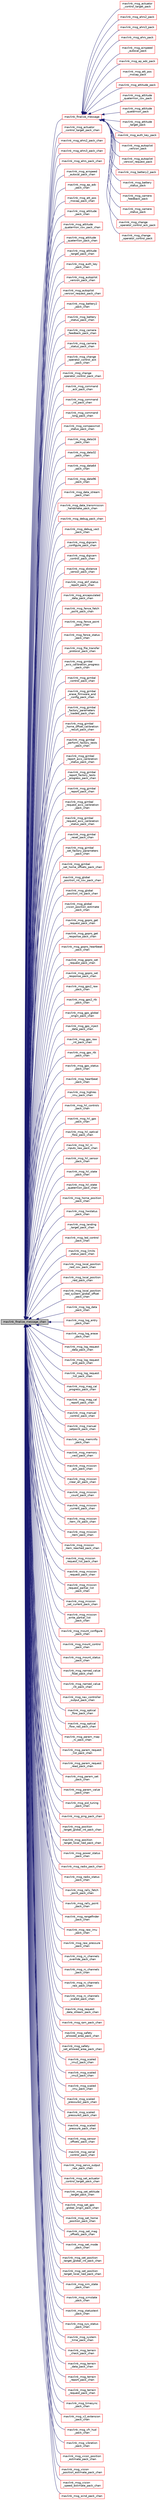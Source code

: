 digraph "mavlink_finalize_message_chan"
{
 // INTERACTIVE_SVG=YES
  edge [fontname="Helvetica",fontsize="10",labelfontname="Helvetica",labelfontsize="10"];
  node [fontname="Helvetica",fontsize="10",shape=record];
  rankdir="LR";
  Node1 [label="mavlink_finalize_message_chan",height=0.2,width=0.4,color="black", fillcolor="grey75", style="filled", fontcolor="black"];
  Node1 -> Node2 [dir="back",color="midnightblue",fontsize="10",style="solid",fontname="Helvetica"];
  Node2 [label="mavlink_finalize_message",height=0.2,width=0.4,color="red", fillcolor="white", style="filled",URL="$mavlink__helpers_8h.html#af3bea083c5ec83f5b6570b2bd4a817d0",tooltip="Finalize a MAVLink message with MAVLINK_COMM_0 as default channel. "];
  Node2 -> Node3 [dir="back",color="midnightblue",fontsize="10",style="solid",fontname="Helvetica"];
  Node3 [label="mavlink_msg_actuator\l_control_target_pack",height=0.2,width=0.4,color="red", fillcolor="white", style="filled",URL="$mavlink__msg__actuator__control__target_8h.html#a0dcc41bd545d9c2cbbc207ace953f6d4",tooltip="Pack a actuator_control_target message. "];
  Node2 -> Node4 [dir="back",color="midnightblue",fontsize="10",style="solid",fontname="Helvetica"];
  Node4 [label="mavlink_msg_ahrs2_pack",height=0.2,width=0.4,color="red", fillcolor="white", style="filled",URL="$mavlink__msg__ahrs2_8h.html#a815270ed6028910edca22b1ac1261cee",tooltip="Pack a ahrs2 message. "];
  Node2 -> Node5 [dir="back",color="midnightblue",fontsize="10",style="solid",fontname="Helvetica"];
  Node5 [label="mavlink_msg_ahrs3_pack",height=0.2,width=0.4,color="red", fillcolor="white", style="filled",URL="$mavlink__msg__ahrs3_8h.html#a994b9225c78717254d66bb37f4676768",tooltip="Pack a ahrs3 message. "];
  Node2 -> Node6 [dir="back",color="midnightblue",fontsize="10",style="solid",fontname="Helvetica"];
  Node6 [label="mavlink_msg_ahrs_pack",height=0.2,width=0.4,color="red", fillcolor="white", style="filled",URL="$mavlink__msg__ahrs_8h.html#a0911a1fb05b7b0f1d53d26e118f3de66",tooltip="Pack a ahrs message. "];
  Node2 -> Node7 [dir="back",color="midnightblue",fontsize="10",style="solid",fontname="Helvetica"];
  Node7 [label="mavlink_msg_airspeed\l_autocal_pack",height=0.2,width=0.4,color="red", fillcolor="white", style="filled",URL="$mavlink__msg__airspeed__autocal_8h.html#a256266936155b47c7ac692c52d5419d9",tooltip="Pack a airspeed_autocal message. "];
  Node2 -> Node8 [dir="back",color="midnightblue",fontsize="10",style="solid",fontname="Helvetica"];
  Node8 [label="mavlink_msg_ap_adc_pack",height=0.2,width=0.4,color="red", fillcolor="white", style="filled",URL="$mavlink__msg__ap__adc_8h.html#a9ca5ef0598775a5f3cd917a6bde4278f",tooltip="Pack a ap_adc message. "];
  Node2 -> Node9 [dir="back",color="midnightblue",fontsize="10",style="solid",fontname="Helvetica"];
  Node9 [label="mavlink_msg_att_pos\l_mocap_pack",height=0.2,width=0.4,color="red", fillcolor="white", style="filled",URL="$mavlink__msg__att__pos__mocap_8h.html#ac3427d307eda211e54631ccca35338ce",tooltip="Pack a att_pos_mocap message. "];
  Node2 -> Node10 [dir="back",color="midnightblue",fontsize="10",style="solid",fontname="Helvetica"];
  Node10 [label="mavlink_msg_attitude_pack",height=0.2,width=0.4,color="red", fillcolor="white", style="filled",URL="$mavlink__msg__attitude_8h.html#acbde0cfd4e5905eb756959b3d8ea0c23",tooltip="Pack a attitude message. "];
  Node2 -> Node11 [dir="back",color="midnightblue",fontsize="10",style="solid",fontname="Helvetica"];
  Node11 [label="mavlink_msg_attitude\l_quaternion_cov_pack",height=0.2,width=0.4,color="red", fillcolor="white", style="filled",URL="$mavlink__msg__attitude__quaternion__cov_8h.html#ad88e6e7cddc17a7d6dba82f3033e037c",tooltip="Pack a attitude_quaternion_cov message. "];
  Node2 -> Node12 [dir="back",color="midnightblue",fontsize="10",style="solid",fontname="Helvetica"];
  Node12 [label="mavlink_msg_attitude\l_quaternion_pack",height=0.2,width=0.4,color="red", fillcolor="white", style="filled",URL="$mavlink__msg__attitude__quaternion_8h.html#a1cb29b75b97d3f63b0727701284b1c62",tooltip="Pack a attitude_quaternion message. "];
  Node2 -> Node13 [dir="back",color="midnightblue",fontsize="10",style="solid",fontname="Helvetica"];
  Node13 [label="mavlink_msg_attitude\l_target_pack",height=0.2,width=0.4,color="red", fillcolor="white", style="filled",URL="$mavlink__msg__attitude__target_8h.html#aea23b42252242b2e48b263d5600e9250",tooltip="Pack a attitude_target message. "];
  Node2 -> Node14 [dir="back",color="midnightblue",fontsize="10",style="solid",fontname="Helvetica"];
  Node14 [label="mavlink_msg_auth_key_pack",height=0.2,width=0.4,color="red", fillcolor="white", style="filled",URL="$mavlink__msg__auth__key_8h.html#a5eb1b5a9bf0549194b6e2e242bd9f283",tooltip="Pack a auth_key message. "];
  Node2 -> Node15 [dir="back",color="midnightblue",fontsize="10",style="solid",fontname="Helvetica"];
  Node15 [label="mavlink_msg_autopilot\l_version_pack",height=0.2,width=0.4,color="red", fillcolor="white", style="filled",URL="$mavlink__msg__autopilot__version_8h.html#af5f2e9138f624106dbf013fbc68886fb",tooltip="Pack a autopilot_version message. "];
  Node2 -> Node16 [dir="back",color="midnightblue",fontsize="10",style="solid",fontname="Helvetica"];
  Node16 [label="mavlink_msg_autopilot\l_version_request_pack",height=0.2,width=0.4,color="red", fillcolor="white", style="filled",URL="$mavlink__msg__autopilot__version__request_8h.html#aab65c134018677252f1548035290728c",tooltip="Pack a autopilot_version_request message. "];
  Node2 -> Node17 [dir="back",color="midnightblue",fontsize="10",style="solid",fontname="Helvetica"];
  Node17 [label="mavlink_msg_battery2_pack",height=0.2,width=0.4,color="red", fillcolor="white", style="filled",URL="$mavlink__msg__battery2_8h.html#ad1e4706d64d4d9733ef923847e50cc95",tooltip="Pack a battery2 message. "];
  Node2 -> Node18 [dir="back",color="midnightblue",fontsize="10",style="solid",fontname="Helvetica"];
  Node18 [label="mavlink_msg_battery\l_status_pack",height=0.2,width=0.4,color="red", fillcolor="white", style="filled",URL="$mavlink__msg__battery__status_8h.html#a8d19a3214c5438f69739f2ce38589d6b",tooltip="Pack a battery_status message. "];
  Node2 -> Node19 [dir="back",color="midnightblue",fontsize="10",style="solid",fontname="Helvetica"];
  Node19 [label="mavlink_msg_camera\l_feedback_pack",height=0.2,width=0.4,color="red", fillcolor="white", style="filled",URL="$mavlink__msg__camera__feedback_8h.html#ae9ab594945cdff23f9b850fb18b2a6bd",tooltip="Pack a camera_feedback message. "];
  Node2 -> Node20 [dir="back",color="midnightblue",fontsize="10",style="solid",fontname="Helvetica"];
  Node20 [label="mavlink_msg_camera\l_status_pack",height=0.2,width=0.4,color="red", fillcolor="white", style="filled",URL="$mavlink__msg__camera__status_8h.html#aa5c15fa5d39383cf8d060c2300316bd8",tooltip="Pack a camera_status message. "];
  Node2 -> Node21 [dir="back",color="midnightblue",fontsize="10",style="solid",fontname="Helvetica"];
  Node21 [label="mavlink_msg_change\l_operator_control_ack_pack",height=0.2,width=0.4,color="red", fillcolor="white", style="filled",URL="$mavlink__msg__change__operator__control__ack_8h.html#ae908477ae61839ffbd4a6c8d8dbf7eba",tooltip="Pack a change_operator_control_ack message. "];
  Node2 -> Node22 [dir="back",color="midnightblue",fontsize="10",style="solid",fontname="Helvetica"];
  Node22 [label="mavlink_msg_change\l_operator_control_pack",height=0.2,width=0.4,color="red", fillcolor="white", style="filled",URL="$mavlink__msg__change__operator__control_8h.html#acd647d41f415e291aee5d095df74eee3",tooltip="Pack a change_operator_control message. "];
  Node1 -> Node23 [dir="back",color="midnightblue",fontsize="10",style="solid",fontname="Helvetica"];
  Node23 [label="mavlink_msg_actuator\l_control_target_pack_chan",height=0.2,width=0.4,color="red", fillcolor="white", style="filled",URL="$mavlink__msg__actuator__control__target_8h.html#afab3b135cb0ca68a8c8d85736b5d484d",tooltip="Pack a actuator_control_target message on a channel. "];
  Node1 -> Node24 [dir="back",color="midnightblue",fontsize="10",style="solid",fontname="Helvetica"];
  Node24 [label="mavlink_msg_ahrs2_pack_chan",height=0.2,width=0.4,color="red", fillcolor="white", style="filled",URL="$mavlink__msg__ahrs2_8h.html#ae1bb0b4f5b884440227b2596892ccded",tooltip="Pack a ahrs2 message on a channel. "];
  Node1 -> Node25 [dir="back",color="midnightblue",fontsize="10",style="solid",fontname="Helvetica"];
  Node25 [label="mavlink_msg_ahrs3_pack_chan",height=0.2,width=0.4,color="red", fillcolor="white", style="filled",URL="$mavlink__msg__ahrs3_8h.html#a91e8b9bf40fc1de19b45cae8b5e5a442",tooltip="Pack a ahrs3 message on a channel. "];
  Node1 -> Node26 [dir="back",color="midnightblue",fontsize="10",style="solid",fontname="Helvetica"];
  Node26 [label="mavlink_msg_ahrs_pack_chan",height=0.2,width=0.4,color="red", fillcolor="white", style="filled",URL="$mavlink__msg__ahrs_8h.html#ab4dc81fc85188d1843d8a82d3b4de3e5",tooltip="Pack a ahrs message on a channel. "];
  Node1 -> Node27 [dir="back",color="midnightblue",fontsize="10",style="solid",fontname="Helvetica"];
  Node27 [label="mavlink_msg_airspeed\l_autocal_pack_chan",height=0.2,width=0.4,color="red", fillcolor="white", style="filled",URL="$mavlink__msg__airspeed__autocal_8h.html#a6be15ed5ec8b24b8f43ae1cb382535c3",tooltip="Pack a airspeed_autocal message on a channel. "];
  Node1 -> Node28 [dir="back",color="midnightblue",fontsize="10",style="solid",fontname="Helvetica"];
  Node28 [label="mavlink_msg_ap_adc\l_pack_chan",height=0.2,width=0.4,color="red", fillcolor="white", style="filled",URL="$mavlink__msg__ap__adc_8h.html#a19903d3346e15994576af6403013464b",tooltip="Pack a ap_adc message on a channel. "];
  Node1 -> Node29 [dir="back",color="midnightblue",fontsize="10",style="solid",fontname="Helvetica"];
  Node29 [label="mavlink_msg_att_pos\l_mocap_pack_chan",height=0.2,width=0.4,color="red", fillcolor="white", style="filled",URL="$mavlink__msg__att__pos__mocap_8h.html#aa2acccac87ca262f69cb7b3706eeb6ff",tooltip="Pack a att_pos_mocap message on a channel. "];
  Node1 -> Node30 [dir="back",color="midnightblue",fontsize="10",style="solid",fontname="Helvetica"];
  Node30 [label="mavlink_msg_attitude\l_pack_chan",height=0.2,width=0.4,color="red", fillcolor="white", style="filled",URL="$mavlink__msg__attitude_8h.html#a1010bfd351641c6878f3c62d23c3f56c",tooltip="Pack a attitude message on a channel. "];
  Node1 -> Node31 [dir="back",color="midnightblue",fontsize="10",style="solid",fontname="Helvetica"];
  Node31 [label="mavlink_msg_attitude\l_quaternion_cov_pack_chan",height=0.2,width=0.4,color="red", fillcolor="white", style="filled",URL="$mavlink__msg__attitude__quaternion__cov_8h.html#a1a39fdbc14db9eb4075b7781536a93b7",tooltip="Pack a attitude_quaternion_cov message on a channel. "];
  Node1 -> Node32 [dir="back",color="midnightblue",fontsize="10",style="solid",fontname="Helvetica"];
  Node32 [label="mavlink_msg_attitude\l_quaternion_pack_chan",height=0.2,width=0.4,color="red", fillcolor="white", style="filled",URL="$mavlink__msg__attitude__quaternion_8h.html#acae4243f569b92829bf2523dccc4d6c4",tooltip="Pack a attitude_quaternion message on a channel. "];
  Node1 -> Node33 [dir="back",color="midnightblue",fontsize="10",style="solid",fontname="Helvetica"];
  Node33 [label="mavlink_msg_attitude\l_target_pack_chan",height=0.2,width=0.4,color="red", fillcolor="white", style="filled",URL="$mavlink__msg__attitude__target_8h.html#ade8669b14386e3bceeb977813873b5b2",tooltip="Pack a attitude_target message on a channel. "];
  Node1 -> Node34 [dir="back",color="midnightblue",fontsize="10",style="solid",fontname="Helvetica"];
  Node34 [label="mavlink_msg_auth_key\l_pack_chan",height=0.2,width=0.4,color="red", fillcolor="white", style="filled",URL="$mavlink__msg__auth__key_8h.html#a3ddf0f9492331a4aab9ce60f10b10988",tooltip="Pack a auth_key message on a channel. "];
  Node1 -> Node35 [dir="back",color="midnightblue",fontsize="10",style="solid",fontname="Helvetica"];
  Node35 [label="mavlink_msg_autopilot\l_version_pack_chan",height=0.2,width=0.4,color="red", fillcolor="white", style="filled",URL="$mavlink__msg__autopilot__version_8h.html#a9a04835a7cce2bcb44c96244b0362898",tooltip="Pack a autopilot_version message on a channel. "];
  Node1 -> Node36 [dir="back",color="midnightblue",fontsize="10",style="solid",fontname="Helvetica"];
  Node36 [label="mavlink_msg_autopilot\l_version_request_pack_chan",height=0.2,width=0.4,color="red", fillcolor="white", style="filled",URL="$mavlink__msg__autopilot__version__request_8h.html#a63288b0425f6102847ffa4e92ff265d2",tooltip="Pack a autopilot_version_request message on a channel. "];
  Node1 -> Node37 [dir="back",color="midnightblue",fontsize="10",style="solid",fontname="Helvetica"];
  Node37 [label="mavlink_msg_battery2\l_pack_chan",height=0.2,width=0.4,color="red", fillcolor="white", style="filled",URL="$mavlink__msg__battery2_8h.html#a1178f70568b8c35ea7fe74891864c38c",tooltip="Pack a battery2 message on a channel. "];
  Node1 -> Node38 [dir="back",color="midnightblue",fontsize="10",style="solid",fontname="Helvetica"];
  Node38 [label="mavlink_msg_battery\l_status_pack_chan",height=0.2,width=0.4,color="red", fillcolor="white", style="filled",URL="$mavlink__msg__battery__status_8h.html#aeb5a2737996e72e6f59ec6c6f6e4385d",tooltip="Pack a battery_status message on a channel. "];
  Node1 -> Node39 [dir="back",color="midnightblue",fontsize="10",style="solid",fontname="Helvetica"];
  Node39 [label="mavlink_msg_camera\l_feedback_pack_chan",height=0.2,width=0.4,color="red", fillcolor="white", style="filled",URL="$mavlink__msg__camera__feedback_8h.html#ad1a08b75edf02540d8f18836b1222e61",tooltip="Pack a camera_feedback message on a channel. "];
  Node1 -> Node40 [dir="back",color="midnightblue",fontsize="10",style="solid",fontname="Helvetica"];
  Node40 [label="mavlink_msg_camera\l_status_pack_chan",height=0.2,width=0.4,color="red", fillcolor="white", style="filled",URL="$mavlink__msg__camera__status_8h.html#adabdd42de756ec7fe280f8f454732e2f",tooltip="Pack a camera_status message on a channel. "];
  Node1 -> Node41 [dir="back",color="midnightblue",fontsize="10",style="solid",fontname="Helvetica"];
  Node41 [label="mavlink_msg_change\l_operator_control_ack\l_pack_chan",height=0.2,width=0.4,color="red", fillcolor="white", style="filled",URL="$mavlink__msg__change__operator__control__ack_8h.html#a3cff410413867eac6b3043e917256b35",tooltip="Pack a change_operator_control_ack message on a channel. "];
  Node1 -> Node42 [dir="back",color="midnightblue",fontsize="10",style="solid",fontname="Helvetica"];
  Node42 [label="mavlink_msg_change\l_operator_control_pack_chan",height=0.2,width=0.4,color="red", fillcolor="white", style="filled",URL="$mavlink__msg__change__operator__control_8h.html#ab67baa0d3bc6c24f7e0caa09cd18f174",tooltip="Pack a change_operator_control message on a channel. "];
  Node1 -> Node43 [dir="back",color="midnightblue",fontsize="10",style="solid",fontname="Helvetica"];
  Node43 [label="mavlink_msg_command\l_ack_pack_chan",height=0.2,width=0.4,color="red", fillcolor="white", style="filled",URL="$mavlink__msg__command__ack_8h.html#a5931406886099775e537d6f02560c4af",tooltip="Pack a command_ack message on a channel. "];
  Node1 -> Node44 [dir="back",color="midnightblue",fontsize="10",style="solid",fontname="Helvetica"];
  Node44 [label="mavlink_msg_command\l_int_pack_chan",height=0.2,width=0.4,color="red", fillcolor="white", style="filled",URL="$mavlink__msg__command__int_8h.html#a96788cc1f89e35bd76aa55784c65360e",tooltip="Pack a command_int message on a channel. "];
  Node1 -> Node45 [dir="back",color="midnightblue",fontsize="10",style="solid",fontname="Helvetica"];
  Node45 [label="mavlink_msg_command\l_long_pack_chan",height=0.2,width=0.4,color="red", fillcolor="white", style="filled",URL="$mavlink__msg__command__long_8h.html#a90a7421a92a821b7f2dcbb157246eab1",tooltip="Pack a command_long message on a channel. "];
  Node1 -> Node46 [dir="back",color="midnightblue",fontsize="10",style="solid",fontname="Helvetica"];
  Node46 [label="mavlink_msg_compassmot\l_status_pack_chan",height=0.2,width=0.4,color="red", fillcolor="white", style="filled",URL="$mavlink__msg__compassmot__status_8h.html#aa4cb3cb42178198acb570dd7e3aa2a3a",tooltip="Pack a compassmot_status message on a channel. "];
  Node1 -> Node47 [dir="back",color="midnightblue",fontsize="10",style="solid",fontname="Helvetica"];
  Node47 [label="mavlink_msg_data16\l_pack_chan",height=0.2,width=0.4,color="red", fillcolor="white", style="filled",URL="$mavlink__msg__data16_8h.html#a41b36b860e368d61a648310feae5a9ca",tooltip="Pack a data16 message on a channel. "];
  Node1 -> Node48 [dir="back",color="midnightblue",fontsize="10",style="solid",fontname="Helvetica"];
  Node48 [label="mavlink_msg_data32\l_pack_chan",height=0.2,width=0.4,color="red", fillcolor="white", style="filled",URL="$mavlink__msg__data32_8h.html#a7f8500180c021390b8c7f7cb8390da59",tooltip="Pack a data32 message on a channel. "];
  Node1 -> Node49 [dir="back",color="midnightblue",fontsize="10",style="solid",fontname="Helvetica"];
  Node49 [label="mavlink_msg_data64\l_pack_chan",height=0.2,width=0.4,color="red", fillcolor="white", style="filled",URL="$mavlink__msg__data64_8h.html#a9abc0df6be826c58891fcda1e1c95e10",tooltip="Pack a data64 message on a channel. "];
  Node1 -> Node50 [dir="back",color="midnightblue",fontsize="10",style="solid",fontname="Helvetica"];
  Node50 [label="mavlink_msg_data96\l_pack_chan",height=0.2,width=0.4,color="red", fillcolor="white", style="filled",URL="$mavlink__msg__data96_8h.html#a683b450bdbc88d90e4b7ea7baafa08b7",tooltip="Pack a data96 message on a channel. "];
  Node1 -> Node51 [dir="back",color="midnightblue",fontsize="10",style="solid",fontname="Helvetica"];
  Node51 [label="mavlink_msg_data_stream\l_pack_chan",height=0.2,width=0.4,color="red", fillcolor="white", style="filled",URL="$mavlink__msg__data__stream_8h.html#a8b19a85d6baf8d588d6e92ca07462247",tooltip="Pack a data_stream message on a channel. "];
  Node1 -> Node52 [dir="back",color="midnightblue",fontsize="10",style="solid",fontname="Helvetica"];
  Node52 [label="mavlink_msg_data_transmission\l_handshake_pack_chan",height=0.2,width=0.4,color="red", fillcolor="white", style="filled",URL="$mavlink__msg__data__transmission__handshake_8h.html#af1bbea77eadc16b1884ea33c46b020c1",tooltip="Pack a data_transmission_handshake message on a channel. "];
  Node1 -> Node53 [dir="back",color="midnightblue",fontsize="10",style="solid",fontname="Helvetica"];
  Node53 [label="mavlink_msg_debug_pack_chan",height=0.2,width=0.4,color="red", fillcolor="white", style="filled",URL="$mavlink__msg__debug_8h.html#a09f5ee04486a181fb297e4017a8bb036",tooltip="Pack a debug message on a channel. "];
  Node1 -> Node54 [dir="back",color="midnightblue",fontsize="10",style="solid",fontname="Helvetica"];
  Node54 [label="mavlink_msg_debug_vect\l_pack_chan",height=0.2,width=0.4,color="red", fillcolor="white", style="filled",URL="$mavlink__msg__debug__vect_8h.html#a54d87afde23fea593545ac01c796cc0d",tooltip="Pack a debug_vect message on a channel. "];
  Node1 -> Node55 [dir="back",color="midnightblue",fontsize="10",style="solid",fontname="Helvetica"];
  Node55 [label="mavlink_msg_digicam\l_configure_pack_chan",height=0.2,width=0.4,color="red", fillcolor="white", style="filled",URL="$mavlink__msg__digicam__configure_8h.html#a7dbe51041eceec3a18e5f197a6f5242a",tooltip="Pack a digicam_configure message on a channel. "];
  Node1 -> Node56 [dir="back",color="midnightblue",fontsize="10",style="solid",fontname="Helvetica"];
  Node56 [label="mavlink_msg_digicam\l_control_pack_chan",height=0.2,width=0.4,color="red", fillcolor="white", style="filled",URL="$mavlink__msg__digicam__control_8h.html#aa209d5b0dc3100a1e3181c125f04937e",tooltip="Pack a digicam_control message on a channel. "];
  Node1 -> Node57 [dir="back",color="midnightblue",fontsize="10",style="solid",fontname="Helvetica"];
  Node57 [label="mavlink_msg_distance\l_sensor_pack_chan",height=0.2,width=0.4,color="red", fillcolor="white", style="filled",URL="$mavlink__msg__distance__sensor_8h.html#afe7ecbd1d1247a9672ec7cb692994d33",tooltip="Pack a distance_sensor message on a channel. "];
  Node1 -> Node58 [dir="back",color="midnightblue",fontsize="10",style="solid",fontname="Helvetica"];
  Node58 [label="mavlink_msg_ekf_status\l_report_pack_chan",height=0.2,width=0.4,color="red", fillcolor="white", style="filled",URL="$mavlink__msg__ekf__status__report_8h.html#ac651042a3b9725fd192d8c238115940b",tooltip="Pack a ekf_status_report message on a channel. "];
  Node1 -> Node59 [dir="back",color="midnightblue",fontsize="10",style="solid",fontname="Helvetica"];
  Node59 [label="mavlink_msg_encapsulated\l_data_pack_chan",height=0.2,width=0.4,color="red", fillcolor="white", style="filled",URL="$mavlink__msg__encapsulated__data_8h.html#a4743f90be95b40a1d8687994688e7ab3",tooltip="Pack a encapsulated_data message on a channel. "];
  Node1 -> Node60 [dir="back",color="midnightblue",fontsize="10",style="solid",fontname="Helvetica"];
  Node60 [label="mavlink_msg_fence_fetch\l_point_pack_chan",height=0.2,width=0.4,color="red", fillcolor="white", style="filled",URL="$mavlink__msg__fence__fetch__point_8h.html#a121328f002e3292e9101aaff37e54008",tooltip="Pack a fence_fetch_point message on a channel. "];
  Node1 -> Node61 [dir="back",color="midnightblue",fontsize="10",style="solid",fontname="Helvetica"];
  Node61 [label="mavlink_msg_fence_point\l_pack_chan",height=0.2,width=0.4,color="red", fillcolor="white", style="filled",URL="$mavlink__msg__fence__point_8h.html#a574eeb42cc9470c365d63c6ab7821cbf",tooltip="Pack a fence_point message on a channel. "];
  Node1 -> Node62 [dir="back",color="midnightblue",fontsize="10",style="solid",fontname="Helvetica"];
  Node62 [label="mavlink_msg_fence_status\l_pack_chan",height=0.2,width=0.4,color="red", fillcolor="white", style="filled",URL="$mavlink__msg__fence__status_8h.html#a99447f94efea540db056d30952ba1aaf",tooltip="Pack a fence_status message on a channel. "];
  Node1 -> Node63 [dir="back",color="midnightblue",fontsize="10",style="solid",fontname="Helvetica"];
  Node63 [label="mavlink_msg_file_transfer\l_protocol_pack_chan",height=0.2,width=0.4,color="red", fillcolor="white", style="filled",URL="$mavlink__msg__file__transfer__protocol_8h.html#aaf8463d68936a694f47dbd65cdbf8ead",tooltip="Pack a file_transfer_protocol message on a channel. "];
  Node1 -> Node64 [dir="back",color="midnightblue",fontsize="10",style="solid",fontname="Helvetica"];
  Node64 [label="mavlink_msg_gimbal\l_axis_calibration_progress\l_pack_chan",height=0.2,width=0.4,color="red", fillcolor="white", style="filled",URL="$mavlink__msg__gimbal__axis__calibration__progress_8h.html#a90bdeeb229afc7f6e0334ef2c14c1605",tooltip="Pack a gimbal_axis_calibration_progress message on a channel. "];
  Node1 -> Node65 [dir="back",color="midnightblue",fontsize="10",style="solid",fontname="Helvetica"];
  Node65 [label="mavlink_msg_gimbal\l_control_pack_chan",height=0.2,width=0.4,color="red", fillcolor="white", style="filled",URL="$mavlink__msg__gimbal__control_8h.html#a4dcb8b4704300e094ac407e2f1eb957a",tooltip="Pack a gimbal_control message on a channel. "];
  Node1 -> Node66 [dir="back",color="midnightblue",fontsize="10",style="solid",fontname="Helvetica"];
  Node66 [label="mavlink_msg_gimbal\l_erase_firmware_and\l_config_pack_chan",height=0.2,width=0.4,color="red", fillcolor="white", style="filled",URL="$mavlink__msg__gimbal__erase__firmware__and__config_8h.html#a4ce1d2fb76ae1ef4bd5073671da4fb38",tooltip="Pack a gimbal_erase_firmware_and_config message on a channel. "];
  Node1 -> Node67 [dir="back",color="midnightblue",fontsize="10",style="solid",fontname="Helvetica"];
  Node67 [label="mavlink_msg_gimbal\l_factory_parameters\l_loaded_pack_chan",height=0.2,width=0.4,color="red", fillcolor="white", style="filled",URL="$mavlink__msg__gimbal__factory__parameters__loaded_8h.html#a5ba88323d22262a8eb494b894104474d",tooltip="Pack a gimbal_factory_parameters_loaded message on a channel. "];
  Node1 -> Node68 [dir="back",color="midnightblue",fontsize="10",style="solid",fontname="Helvetica"];
  Node68 [label="mavlink_msg_gimbal\l_home_offset_calibration\l_result_pack_chan",height=0.2,width=0.4,color="red", fillcolor="white", style="filled",URL="$mavlink__msg__gimbal__home__offset__calibration__result_8h.html#abeac0d18de3aa7729e753a0632e6ef3c",tooltip="Pack a gimbal_home_offset_calibration_result message on a channel. "];
  Node1 -> Node69 [dir="back",color="midnightblue",fontsize="10",style="solid",fontname="Helvetica"];
  Node69 [label="mavlink_msg_gimbal\l_perform_factory_tests\l_pack_chan",height=0.2,width=0.4,color="red", fillcolor="white", style="filled",URL="$mavlink__msg__gimbal__perform__factory__tests_8h.html#adae8d598f6cb2a7255b7e9a32537d161",tooltip="Pack a gimbal_perform_factory_tests message on a channel. "];
  Node1 -> Node70 [dir="back",color="midnightblue",fontsize="10",style="solid",fontname="Helvetica"];
  Node70 [label="mavlink_msg_gimbal\l_report_axis_calibration\l_status_pack_chan",height=0.2,width=0.4,color="red", fillcolor="white", style="filled",URL="$mavlink__msg__gimbal__report__axis__calibration__status_8h.html#adeb712e52da74bc63688d1a47a3affc6",tooltip="Pack a gimbal_report_axis_calibration_status message on a channel. "];
  Node1 -> Node71 [dir="back",color="midnightblue",fontsize="10",style="solid",fontname="Helvetica"];
  Node71 [label="mavlink_msg_gimbal\l_report_factory_tests\l_progress_pack_chan",height=0.2,width=0.4,color="red", fillcolor="white", style="filled",URL="$mavlink__msg__gimbal__report__factory__tests__progress_8h.html#af64280d0567bdee04098ef4e6c3848b9",tooltip="Pack a gimbal_report_factory_tests_progress message on a channel. "];
  Node1 -> Node72 [dir="back",color="midnightblue",fontsize="10",style="solid",fontname="Helvetica"];
  Node72 [label="mavlink_msg_gimbal\l_report_pack_chan",height=0.2,width=0.4,color="red", fillcolor="white", style="filled",URL="$mavlink__msg__gimbal__report_8h.html#a840ab448729d15addda01eb7b2f020db",tooltip="Pack a gimbal_report message on a channel. "];
  Node1 -> Node73 [dir="back",color="midnightblue",fontsize="10",style="solid",fontname="Helvetica"];
  Node73 [label="mavlink_msg_gimbal\l_request_axis_calibration\l_pack_chan",height=0.2,width=0.4,color="red", fillcolor="white", style="filled",URL="$mavlink__msg__gimbal__request__axis__calibration_8h.html#aed160dda0aafaa8bfb0a62009fc62f2c",tooltip="Pack a gimbal_request_axis_calibration message on a channel. "];
  Node1 -> Node74 [dir="back",color="midnightblue",fontsize="10",style="solid",fontname="Helvetica"];
  Node74 [label="mavlink_msg_gimbal\l_request_axis_calibration\l_status_pack_chan",height=0.2,width=0.4,color="red", fillcolor="white", style="filled",URL="$mavlink__msg__gimbal__request__axis__calibration__status_8h.html#a389d03c91ddb40ed4c1c21033007694f",tooltip="Pack a gimbal_request_axis_calibration_status message on a channel. "];
  Node1 -> Node75 [dir="back",color="midnightblue",fontsize="10",style="solid",fontname="Helvetica"];
  Node75 [label="mavlink_msg_gimbal\l_reset_pack_chan",height=0.2,width=0.4,color="red", fillcolor="white", style="filled",URL="$mavlink__msg__gimbal__reset_8h.html#a8af808082ace3becb7e6d2b13b46a82a",tooltip="Pack a gimbal_reset message on a channel. "];
  Node1 -> Node76 [dir="back",color="midnightblue",fontsize="10",style="solid",fontname="Helvetica"];
  Node76 [label="mavlink_msg_gimbal\l_set_factory_parameters\l_pack_chan",height=0.2,width=0.4,color="red", fillcolor="white", style="filled",URL="$mavlink__msg__gimbal__set__factory__parameters_8h.html#add405e83f21231c01a6632c84a940686",tooltip="Pack a gimbal_set_factory_parameters message on a channel. "];
  Node1 -> Node77 [dir="back",color="midnightblue",fontsize="10",style="solid",fontname="Helvetica"];
  Node77 [label="mavlink_msg_gimbal\l_set_home_offsets_pack_chan",height=0.2,width=0.4,color="red", fillcolor="white", style="filled",URL="$mavlink__msg__gimbal__set__home__offsets_8h.html#a662f06c679a149bf103a3339d384dfa9",tooltip="Pack a gimbal_set_home_offsets message on a channel. "];
  Node1 -> Node78 [dir="back",color="midnightblue",fontsize="10",style="solid",fontname="Helvetica"];
  Node78 [label="mavlink_msg_global\l_position_int_cov_pack_chan",height=0.2,width=0.4,color="red", fillcolor="white", style="filled",URL="$mavlink__msg__global__position__int__cov_8h.html#aa125b49b3a1f1fa73ccda8ceee9b5847",tooltip="Pack a global_position_int_cov message on a channel. "];
  Node1 -> Node79 [dir="back",color="midnightblue",fontsize="10",style="solid",fontname="Helvetica"];
  Node79 [label="mavlink_msg_global\l_position_int_pack_chan",height=0.2,width=0.4,color="red", fillcolor="white", style="filled",URL="$mavlink__msg__global__position__int_8h.html#a1d92dff77f403fbcabc3a2ec4fd0a97e",tooltip="Pack a global_position_int message on a channel. "];
  Node1 -> Node80 [dir="back",color="midnightblue",fontsize="10",style="solid",fontname="Helvetica"];
  Node80 [label="mavlink_msg_global\l_vision_position_estimate\l_pack_chan",height=0.2,width=0.4,color="red", fillcolor="white", style="filled",URL="$mavlink__msg__global__vision__position__estimate_8h.html#afe36aec14232d303f341ceb4e6405490",tooltip="Pack a global_vision_position_estimate message on a channel. "];
  Node1 -> Node81 [dir="back",color="midnightblue",fontsize="10",style="solid",fontname="Helvetica"];
  Node81 [label="mavlink_msg_gopro_get\l_request_pack_chan",height=0.2,width=0.4,color="red", fillcolor="white", style="filled",URL="$mavlink__msg__gopro__get__request_8h.html#a51e25bdf8e893ea6920a456065ecaaf5",tooltip="Pack a gopro_get_request message on a channel. "];
  Node1 -> Node82 [dir="back",color="midnightblue",fontsize="10",style="solid",fontname="Helvetica"];
  Node82 [label="mavlink_msg_gopro_get\l_response_pack_chan",height=0.2,width=0.4,color="red", fillcolor="white", style="filled",URL="$mavlink__msg__gopro__get__response_8h.html#a85f240915bc33532760048b931a6d3d2",tooltip="Pack a gopro_get_response message on a channel. "];
  Node1 -> Node83 [dir="back",color="midnightblue",fontsize="10",style="solid",fontname="Helvetica"];
  Node83 [label="mavlink_msg_gopro_heartbeat\l_pack_chan",height=0.2,width=0.4,color="red", fillcolor="white", style="filled",URL="$mavlink__msg__gopro__heartbeat_8h.html#ae43fcc800347b3113dcc2a6c15390ae5",tooltip="Pack a gopro_heartbeat message on a channel. "];
  Node1 -> Node84 [dir="back",color="midnightblue",fontsize="10",style="solid",fontname="Helvetica"];
  Node84 [label="mavlink_msg_gopro_set\l_request_pack_chan",height=0.2,width=0.4,color="red", fillcolor="white", style="filled",URL="$mavlink__msg__gopro__set__request_8h.html#af3535c7cfc125599963bfd04148a129f",tooltip="Pack a gopro_set_request message on a channel. "];
  Node1 -> Node85 [dir="back",color="midnightblue",fontsize="10",style="solid",fontname="Helvetica"];
  Node85 [label="mavlink_msg_gopro_set\l_response_pack_chan",height=0.2,width=0.4,color="red", fillcolor="white", style="filled",URL="$mavlink__msg__gopro__set__response_8h.html#a0fd0209b1dacf0eedfafb4f8a1bc8890",tooltip="Pack a gopro_set_response message on a channel. "];
  Node1 -> Node86 [dir="back",color="midnightblue",fontsize="10",style="solid",fontname="Helvetica"];
  Node86 [label="mavlink_msg_gps2_raw\l_pack_chan",height=0.2,width=0.4,color="red", fillcolor="white", style="filled",URL="$mavlink__msg__gps2__raw_8h.html#a88b178eb996a9dfe1e6d767bc567c24b",tooltip="Pack a gps2_raw message on a channel. "];
  Node1 -> Node87 [dir="back",color="midnightblue",fontsize="10",style="solid",fontname="Helvetica"];
  Node87 [label="mavlink_msg_gps2_rtk\l_pack_chan",height=0.2,width=0.4,color="red", fillcolor="white", style="filled",URL="$mavlink__msg__gps2__rtk_8h.html#a0541fda55d06994b3d7932a943174d50",tooltip="Pack a gps2_rtk message on a channel. "];
  Node1 -> Node88 [dir="back",color="midnightblue",fontsize="10",style="solid",fontname="Helvetica"];
  Node88 [label="mavlink_msg_gps_global\l_origin_pack_chan",height=0.2,width=0.4,color="red", fillcolor="white", style="filled",URL="$mavlink__msg__gps__global__origin_8h.html#ad6a8be1090f5ad251d1c55ec8f2e95a5",tooltip="Pack a gps_global_origin message on a channel. "];
  Node1 -> Node89 [dir="back",color="midnightblue",fontsize="10",style="solid",fontname="Helvetica"];
  Node89 [label="mavlink_msg_gps_inject\l_data_pack_chan",height=0.2,width=0.4,color="red", fillcolor="white", style="filled",URL="$mavlink__msg__gps__inject__data_8h.html#a4e0dc4b24be55d03d78ca5c1fe799ce5",tooltip="Pack a gps_inject_data message on a channel. "];
  Node1 -> Node90 [dir="back",color="midnightblue",fontsize="10",style="solid",fontname="Helvetica"];
  Node90 [label="mavlink_msg_gps_raw\l_int_pack_chan",height=0.2,width=0.4,color="red", fillcolor="white", style="filled",URL="$mavlink__msg__gps__raw__int_8h.html#afe173071e8658ecd60eda5f6fe3a6672",tooltip="Pack a gps_raw_int message on a channel. "];
  Node1 -> Node91 [dir="back",color="midnightblue",fontsize="10",style="solid",fontname="Helvetica"];
  Node91 [label="mavlink_msg_gps_rtk\l_pack_chan",height=0.2,width=0.4,color="red", fillcolor="white", style="filled",URL="$mavlink__msg__gps__rtk_8h.html#a070df7f30596496cf234c7362d66427b",tooltip="Pack a gps_rtk message on a channel. "];
  Node1 -> Node92 [dir="back",color="midnightblue",fontsize="10",style="solid",fontname="Helvetica"];
  Node92 [label="mavlink_msg_gps_status\l_pack_chan",height=0.2,width=0.4,color="red", fillcolor="white", style="filled",URL="$mavlink__msg__gps__status_8h.html#ae03a464d8ea8575f0a80e6f7e9f41dcd",tooltip="Pack a gps_status message on a channel. "];
  Node1 -> Node93 [dir="back",color="midnightblue",fontsize="10",style="solid",fontname="Helvetica"];
  Node93 [label="mavlink_msg_heartbeat\l_pack_chan",height=0.2,width=0.4,color="red", fillcolor="white", style="filled",URL="$mavlink__msg__heartbeat_8h.html#a5516ac64e0fba91d2e4bafe22ec49a81",tooltip="Pack a heartbeat message on a channel. "];
  Node1 -> Node94 [dir="back",color="midnightblue",fontsize="10",style="solid",fontname="Helvetica"];
  Node94 [label="mavlink_msg_highres\l_imu_pack_chan",height=0.2,width=0.4,color="red", fillcolor="white", style="filled",URL="$mavlink__msg__highres__imu_8h.html#a015fc1498f54e7792bff4dff0e1338f8",tooltip="Pack a highres_imu message on a channel. "];
  Node1 -> Node95 [dir="back",color="midnightblue",fontsize="10",style="solid",fontname="Helvetica"];
  Node95 [label="mavlink_msg_hil_controls\l_pack_chan",height=0.2,width=0.4,color="red", fillcolor="white", style="filled",URL="$mavlink__msg__hil__controls_8h.html#aff8a391e41d050388b88ca5cf64163b2",tooltip="Pack a hil_controls message on a channel. "];
  Node1 -> Node96 [dir="back",color="midnightblue",fontsize="10",style="solid",fontname="Helvetica"];
  Node96 [label="mavlink_msg_hil_gps\l_pack_chan",height=0.2,width=0.4,color="red", fillcolor="white", style="filled",URL="$mavlink__msg__hil__gps_8h.html#ac506c3e078c3f5c910f682ac23ca69ba",tooltip="Pack a hil_gps message on a channel. "];
  Node1 -> Node97 [dir="back",color="midnightblue",fontsize="10",style="solid",fontname="Helvetica"];
  Node97 [label="mavlink_msg_hil_optical\l_flow_pack_chan",height=0.2,width=0.4,color="red", fillcolor="white", style="filled",URL="$mavlink__msg__hil__optical__flow_8h.html#a28c829ad0705a8972f8d695c523c51b2",tooltip="Pack a hil_optical_flow message on a channel. "];
  Node1 -> Node98 [dir="back",color="midnightblue",fontsize="10",style="solid",fontname="Helvetica"];
  Node98 [label="mavlink_msg_hil_rc\l_inputs_raw_pack_chan",height=0.2,width=0.4,color="red", fillcolor="white", style="filled",URL="$mavlink__msg__hil__rc__inputs__raw_8h.html#afcb12c2086d511d90a1275d6ec74203e",tooltip="Pack a hil_rc_inputs_raw message on a channel. "];
  Node1 -> Node99 [dir="back",color="midnightblue",fontsize="10",style="solid",fontname="Helvetica"];
  Node99 [label="mavlink_msg_hil_sensor\l_pack_chan",height=0.2,width=0.4,color="red", fillcolor="white", style="filled",URL="$mavlink__msg__hil__sensor_8h.html#a70eff3689ecf8a7fae832a0757423bcd",tooltip="Pack a hil_sensor message on a channel. "];
  Node1 -> Node100 [dir="back",color="midnightblue",fontsize="10",style="solid",fontname="Helvetica"];
  Node100 [label="mavlink_msg_hil_state\l_pack_chan",height=0.2,width=0.4,color="red", fillcolor="white", style="filled",URL="$mavlink__msg__hil__state_8h.html#a13e629e79f7532c9491068d0feba8a79",tooltip="Pack a hil_state message on a channel. "];
  Node1 -> Node101 [dir="back",color="midnightblue",fontsize="10",style="solid",fontname="Helvetica"];
  Node101 [label="mavlink_msg_hil_state\l_quaternion_pack_chan",height=0.2,width=0.4,color="red", fillcolor="white", style="filled",URL="$mavlink__msg__hil__state__quaternion_8h.html#a62fb58aa753f69e5f41acbeb1011b0ac",tooltip="Pack a hil_state_quaternion message on a channel. "];
  Node1 -> Node102 [dir="back",color="midnightblue",fontsize="10",style="solid",fontname="Helvetica"];
  Node102 [label="mavlink_msg_home_position\l_pack_chan",height=0.2,width=0.4,color="red", fillcolor="white", style="filled",URL="$mavlink__msg__home__position_8h.html#a1fe72a6f6ca1e2bd07632442cc77a0c3",tooltip="Pack a home_position message on a channel. "];
  Node1 -> Node103 [dir="back",color="midnightblue",fontsize="10",style="solid",fontname="Helvetica"];
  Node103 [label="mavlink_msg_hwstatus\l_pack_chan",height=0.2,width=0.4,color="red", fillcolor="white", style="filled",URL="$mavlink__msg__hwstatus_8h.html#a4082eb400a43c5cbb06d1f6a6e5ed099",tooltip="Pack a hwstatus message on a channel. "];
  Node1 -> Node104 [dir="back",color="midnightblue",fontsize="10",style="solid",fontname="Helvetica"];
  Node104 [label="mavlink_msg_landing\l_target_pack_chan",height=0.2,width=0.4,color="red", fillcolor="white", style="filled",URL="$mavlink__msg__landing__target_8h.html#a98d5d010edb594d7da20f521cc785f3f",tooltip="Pack a landing_target message on a channel. "];
  Node1 -> Node105 [dir="back",color="midnightblue",fontsize="10",style="solid",fontname="Helvetica"];
  Node105 [label="mavlink_msg_led_control\l_pack_chan",height=0.2,width=0.4,color="red", fillcolor="white", style="filled",URL="$mavlink__msg__led__control_8h.html#a02615c9c14b720d438887483f88ff349",tooltip="Pack a led_control message on a channel. "];
  Node1 -> Node106 [dir="back",color="midnightblue",fontsize="10",style="solid",fontname="Helvetica"];
  Node106 [label="mavlink_msg_limits\l_status_pack_chan",height=0.2,width=0.4,color="red", fillcolor="white", style="filled",URL="$mavlink__msg__limits__status_8h.html#a407b39409cb2527e7eb186a4124ed53f",tooltip="Pack a limits_status message on a channel. "];
  Node1 -> Node107 [dir="back",color="midnightblue",fontsize="10",style="solid",fontname="Helvetica"];
  Node107 [label="mavlink_msg_local_position\l_ned_cov_pack_chan",height=0.2,width=0.4,color="red", fillcolor="white", style="filled",URL="$mavlink__msg__local__position__ned__cov_8h.html#aca40237896a1d9d53722496d8e1baff6",tooltip="Pack a local_position_ned_cov message on a channel. "];
  Node1 -> Node108 [dir="back",color="midnightblue",fontsize="10",style="solid",fontname="Helvetica"];
  Node108 [label="mavlink_msg_local_position\l_ned_pack_chan",height=0.2,width=0.4,color="red", fillcolor="white", style="filled",URL="$mavlink__msg__local__position__ned_8h.html#a7dd9d8e96c2646737f0c19653a9f6927",tooltip="Pack a local_position_ned message on a channel. "];
  Node1 -> Node109 [dir="back",color="midnightblue",fontsize="10",style="solid",fontname="Helvetica"];
  Node109 [label="mavlink_msg_local_position\l_ned_system_global_offset\l_pack_chan",height=0.2,width=0.4,color="red", fillcolor="white", style="filled",URL="$mavlink__msg__local__position__ned__system__global__offset_8h.html#ad8d853cc2bc70509f26bc363322c46cf",tooltip="Pack a local_position_ned_system_global_offset message on a channel. "];
  Node1 -> Node110 [dir="back",color="midnightblue",fontsize="10",style="solid",fontname="Helvetica"];
  Node110 [label="mavlink_msg_log_data\l_pack_chan",height=0.2,width=0.4,color="red", fillcolor="white", style="filled",URL="$mavlink__msg__log__data_8h.html#a689f8b3e9d46a31505241e312b48853f",tooltip="Pack a log_data message on a channel. "];
  Node1 -> Node111 [dir="back",color="midnightblue",fontsize="10",style="solid",fontname="Helvetica"];
  Node111 [label="mavlink_msg_log_entry\l_pack_chan",height=0.2,width=0.4,color="red", fillcolor="white", style="filled",URL="$mavlink__msg__log__entry_8h.html#a761ad0c7c58578f29592b77540a0d583",tooltip="Pack a log_entry message on a channel. "];
  Node1 -> Node112 [dir="back",color="midnightblue",fontsize="10",style="solid",fontname="Helvetica"];
  Node112 [label="mavlink_msg_log_erase\l_pack_chan",height=0.2,width=0.4,color="red", fillcolor="white", style="filled",URL="$mavlink__msg__log__erase_8h.html#a632478678e39013c5bba3e320d52f293",tooltip="Pack a log_erase message on a channel. "];
  Node1 -> Node113 [dir="back",color="midnightblue",fontsize="10",style="solid",fontname="Helvetica"];
  Node113 [label="mavlink_msg_log_request\l_data_pack_chan",height=0.2,width=0.4,color="red", fillcolor="white", style="filled",URL="$mavlink__msg__log__request__data_8h.html#af3eb80d02b1a525fc6f26e3f60f36f3d",tooltip="Pack a log_request_data message on a channel. "];
  Node1 -> Node114 [dir="back",color="midnightblue",fontsize="10",style="solid",fontname="Helvetica"];
  Node114 [label="mavlink_msg_log_request\l_end_pack_chan",height=0.2,width=0.4,color="red", fillcolor="white", style="filled",URL="$mavlink__msg__log__request__end_8h.html#a4313bdab0f3f6bf95f4647e7cb0645eb",tooltip="Pack a log_request_end message on a channel. "];
  Node1 -> Node115 [dir="back",color="midnightblue",fontsize="10",style="solid",fontname="Helvetica"];
  Node115 [label="mavlink_msg_log_request\l_list_pack_chan",height=0.2,width=0.4,color="red", fillcolor="white", style="filled",URL="$mavlink__msg__log__request__list_8h.html#a7a2409dd3dc6e8ec23a6d95e0489e958",tooltip="Pack a log_request_list message on a channel. "];
  Node1 -> Node116 [dir="back",color="midnightblue",fontsize="10",style="solid",fontname="Helvetica"];
  Node116 [label="mavlink_msg_mag_cal\l_progress_pack_chan",height=0.2,width=0.4,color="red", fillcolor="white", style="filled",URL="$mavlink__msg__mag__cal__progress_8h.html#a7db69122819ddb630f6324434aabbf7c",tooltip="Pack a mag_cal_progress message on a channel. "];
  Node1 -> Node117 [dir="back",color="midnightblue",fontsize="10",style="solid",fontname="Helvetica"];
  Node117 [label="mavlink_msg_mag_cal\l_report_pack_chan",height=0.2,width=0.4,color="red", fillcolor="white", style="filled",URL="$mavlink__msg__mag__cal__report_8h.html#a9e5ed82008adc4545c03e014ceaf6131",tooltip="Pack a mag_cal_report message on a channel. "];
  Node1 -> Node118 [dir="back",color="midnightblue",fontsize="10",style="solid",fontname="Helvetica"];
  Node118 [label="mavlink_msg_manual\l_control_pack_chan",height=0.2,width=0.4,color="red", fillcolor="white", style="filled",URL="$mavlink__msg__manual__control_8h.html#a431960003fd4f3ff5552b87a67d4b296",tooltip="Pack a manual_control message on a channel. "];
  Node1 -> Node119 [dir="back",color="midnightblue",fontsize="10",style="solid",fontname="Helvetica"];
  Node119 [label="mavlink_msg_manual\l_setpoint_pack_chan",height=0.2,width=0.4,color="red", fillcolor="white", style="filled",URL="$mavlink__msg__manual__setpoint_8h.html#a1a612106895411790c750f2d02973067",tooltip="Pack a manual_setpoint message on a channel. "];
  Node1 -> Node120 [dir="back",color="midnightblue",fontsize="10",style="solid",fontname="Helvetica"];
  Node120 [label="mavlink_msg_meminfo\l_pack_chan",height=0.2,width=0.4,color="red", fillcolor="white", style="filled",URL="$mavlink__msg__meminfo_8h.html#a8cc88b6fd99f229334b924eb1dd674e7",tooltip="Pack a meminfo message on a channel. "];
  Node1 -> Node121 [dir="back",color="midnightblue",fontsize="10",style="solid",fontname="Helvetica"];
  Node121 [label="mavlink_msg_memory\l_vect_pack_chan",height=0.2,width=0.4,color="red", fillcolor="white", style="filled",URL="$mavlink__msg__memory__vect_8h.html#a15427e3be46d614fc4a8c17ca775e8dd",tooltip="Pack a memory_vect message on a channel. "];
  Node1 -> Node122 [dir="back",color="midnightblue",fontsize="10",style="solid",fontname="Helvetica"];
  Node122 [label="mavlink_msg_mission\l_ack_pack_chan",height=0.2,width=0.4,color="red", fillcolor="white", style="filled",URL="$mavlink__msg__mission__ack_8h.html#abccac1ea9375fcaeb2d7905c05b16122",tooltip="Pack a mission_ack message on a channel. "];
  Node1 -> Node123 [dir="back",color="midnightblue",fontsize="10",style="solid",fontname="Helvetica"];
  Node123 [label="mavlink_msg_mission\l_clear_all_pack_chan",height=0.2,width=0.4,color="red", fillcolor="white", style="filled",URL="$mavlink__msg__mission__clear__all_8h.html#a9751eb7c62c3bce83ede2ad6c2932711",tooltip="Pack a mission_clear_all message on a channel. "];
  Node1 -> Node124 [dir="back",color="midnightblue",fontsize="10",style="solid",fontname="Helvetica"];
  Node124 [label="mavlink_msg_mission\l_count_pack_chan",height=0.2,width=0.4,color="red", fillcolor="white", style="filled",URL="$mavlink__msg__mission__count_8h.html#a896d34ef3a9dfa8685e4c82d5b216b6e",tooltip="Pack a mission_count message on a channel. "];
  Node1 -> Node125 [dir="back",color="midnightblue",fontsize="10",style="solid",fontname="Helvetica"];
  Node125 [label="mavlink_msg_mission\l_current_pack_chan",height=0.2,width=0.4,color="red", fillcolor="white", style="filled",URL="$mavlink__msg__mission__current_8h.html#a6302c056573408334bf83b27c274aaf6",tooltip="Pack a mission_current message on a channel. "];
  Node1 -> Node126 [dir="back",color="midnightblue",fontsize="10",style="solid",fontname="Helvetica"];
  Node126 [label="mavlink_msg_mission\l_item_int_pack_chan",height=0.2,width=0.4,color="red", fillcolor="white", style="filled",URL="$mavlink__msg__mission__item__int_8h.html#a43f5e1b76e2853974048c4c44357c2e0",tooltip="Pack a mission_item_int message on a channel. "];
  Node1 -> Node127 [dir="back",color="midnightblue",fontsize="10",style="solid",fontname="Helvetica"];
  Node127 [label="mavlink_msg_mission\l_item_pack_chan",height=0.2,width=0.4,color="red", fillcolor="white", style="filled",URL="$mavlink__msg__mission__item_8h.html#a9d8c3d3b06018898f9704bd39ac202f6",tooltip="Pack a mission_item message on a channel. "];
  Node1 -> Node128 [dir="back",color="midnightblue",fontsize="10",style="solid",fontname="Helvetica"];
  Node128 [label="mavlink_msg_mission\l_item_reached_pack_chan",height=0.2,width=0.4,color="red", fillcolor="white", style="filled",URL="$mavlink__msg__mission__item__reached_8h.html#a50becf7adbdf0af4bfc9e84123b3a872",tooltip="Pack a mission_item_reached message on a channel. "];
  Node1 -> Node129 [dir="back",color="midnightblue",fontsize="10",style="solid",fontname="Helvetica"];
  Node129 [label="mavlink_msg_mission\l_request_list_pack_chan",height=0.2,width=0.4,color="red", fillcolor="white", style="filled",URL="$mavlink__msg__mission__request__list_8h.html#a45bd7114676c289407727404f4e6bc70",tooltip="Pack a mission_request_list message on a channel. "];
  Node1 -> Node130 [dir="back",color="midnightblue",fontsize="10",style="solid",fontname="Helvetica"];
  Node130 [label="mavlink_msg_mission\l_request_pack_chan",height=0.2,width=0.4,color="red", fillcolor="white", style="filled",URL="$mavlink__msg__mission__request_8h.html#a09edc20e369e0661e7af15b3d097a83c",tooltip="Pack a mission_request message on a channel. "];
  Node1 -> Node131 [dir="back",color="midnightblue",fontsize="10",style="solid",fontname="Helvetica"];
  Node131 [label="mavlink_msg_mission\l_request_partial_list\l_pack_chan",height=0.2,width=0.4,color="red", fillcolor="white", style="filled",URL="$mavlink__msg__mission__request__partial__list_8h.html#ad17cea6312a06c342a3749854147f36f",tooltip="Pack a mission_request_partial_list message on a channel. "];
  Node1 -> Node132 [dir="back",color="midnightblue",fontsize="10",style="solid",fontname="Helvetica"];
  Node132 [label="mavlink_msg_mission\l_set_current_pack_chan",height=0.2,width=0.4,color="red", fillcolor="white", style="filled",URL="$mavlink__msg__mission__set__current_8h.html#a7a89302174b46cb6649964d97e06e835",tooltip="Pack a mission_set_current message on a channel. "];
  Node1 -> Node133 [dir="back",color="midnightblue",fontsize="10",style="solid",fontname="Helvetica"];
  Node133 [label="mavlink_msg_mission\l_write_partial_list\l_pack_chan",height=0.2,width=0.4,color="red", fillcolor="white", style="filled",URL="$mavlink__msg__mission__write__partial__list_8h.html#ae8fe0c9af3329c61eca847332ff918a4",tooltip="Pack a mission_write_partial_list message on a channel. "];
  Node1 -> Node134 [dir="back",color="midnightblue",fontsize="10",style="solid",fontname="Helvetica"];
  Node134 [label="mavlink_msg_mount_configure\l_pack_chan",height=0.2,width=0.4,color="red", fillcolor="white", style="filled",URL="$mavlink__msg__mount__configure_8h.html#a8aeafe9a981ecf7383eb33d4ea331f7c",tooltip="Pack a mount_configure message on a channel. "];
  Node1 -> Node135 [dir="back",color="midnightblue",fontsize="10",style="solid",fontname="Helvetica"];
  Node135 [label="mavlink_msg_mount_control\l_pack_chan",height=0.2,width=0.4,color="red", fillcolor="white", style="filled",URL="$mavlink__msg__mount__control_8h.html#a46f2871d2a4c71f55751b74ce5dc64ae",tooltip="Pack a mount_control message on a channel. "];
  Node1 -> Node136 [dir="back",color="midnightblue",fontsize="10",style="solid",fontname="Helvetica"];
  Node136 [label="mavlink_msg_mount_status\l_pack_chan",height=0.2,width=0.4,color="red", fillcolor="white", style="filled",URL="$mavlink__msg__mount__status_8h.html#acd6b90864504dbccfaf860ded272b844",tooltip="Pack a mount_status message on a channel. "];
  Node1 -> Node137 [dir="back",color="midnightblue",fontsize="10",style="solid",fontname="Helvetica"];
  Node137 [label="mavlink_msg_named_value\l_float_pack_chan",height=0.2,width=0.4,color="red", fillcolor="white", style="filled",URL="$mavlink__msg__named__value__float_8h.html#aed428e924329b70cdd7dfa871b43cdf7",tooltip="Pack a named_value_float message on a channel. "];
  Node1 -> Node138 [dir="back",color="midnightblue",fontsize="10",style="solid",fontname="Helvetica"];
  Node138 [label="mavlink_msg_named_value\l_int_pack_chan",height=0.2,width=0.4,color="red", fillcolor="white", style="filled",URL="$mavlink__msg__named__value__int_8h.html#ad363d6389da21173fdb719de8d6d017f",tooltip="Pack a named_value_int message on a channel. "];
  Node1 -> Node139 [dir="back",color="midnightblue",fontsize="10",style="solid",fontname="Helvetica"];
  Node139 [label="mavlink_msg_nav_controller\l_output_pack_chan",height=0.2,width=0.4,color="red", fillcolor="white", style="filled",URL="$mavlink__msg__nav__controller__output_8h.html#af0a2c94ed932fac26c8ab9f9b7e6dc2f",tooltip="Pack a nav_controller_output message on a channel. "];
  Node1 -> Node140 [dir="back",color="midnightblue",fontsize="10",style="solid",fontname="Helvetica"];
  Node140 [label="mavlink_msg_optical\l_flow_pack_chan",height=0.2,width=0.4,color="red", fillcolor="white", style="filled",URL="$mavlink__msg__optical__flow_8h.html#af2073a2a1d8b9ee88f5b2e20d78af61c",tooltip="Pack a optical_flow message on a channel. "];
  Node1 -> Node141 [dir="back",color="midnightblue",fontsize="10",style="solid",fontname="Helvetica"];
  Node141 [label="mavlink_msg_optical\l_flow_rad_pack_chan",height=0.2,width=0.4,color="red", fillcolor="white", style="filled",URL="$mavlink__msg__optical__flow__rad_8h.html#aa01d8fa57797f4e6cc7416f003f174c2",tooltip="Pack a optical_flow_rad message on a channel. "];
  Node1 -> Node142 [dir="back",color="midnightblue",fontsize="10",style="solid",fontname="Helvetica"];
  Node142 [label="mavlink_msg_param_map\l_rc_pack_chan",height=0.2,width=0.4,color="red", fillcolor="white", style="filled",URL="$mavlink__msg__param__map__rc_8h.html#a453dfe30c47b39de4b59c1526bfef9e8",tooltip="Pack a param_map_rc message on a channel. "];
  Node1 -> Node143 [dir="back",color="midnightblue",fontsize="10",style="solid",fontname="Helvetica"];
  Node143 [label="mavlink_msg_param_request\l_list_pack_chan",height=0.2,width=0.4,color="red", fillcolor="white", style="filled",URL="$mavlink__msg__param__request__list_8h.html#a3c2a27c1f99725868841985efea534bd",tooltip="Pack a param_request_list message on a channel. "];
  Node1 -> Node144 [dir="back",color="midnightblue",fontsize="10",style="solid",fontname="Helvetica"];
  Node144 [label="mavlink_msg_param_request\l_read_pack_chan",height=0.2,width=0.4,color="red", fillcolor="white", style="filled",URL="$mavlink__msg__param__request__read_8h.html#adf09049def36c3f572d40711909d7b88",tooltip="Pack a param_request_read message on a channel. "];
  Node1 -> Node145 [dir="back",color="midnightblue",fontsize="10",style="solid",fontname="Helvetica"];
  Node145 [label="mavlink_msg_param_set\l_pack_chan",height=0.2,width=0.4,color="red", fillcolor="white", style="filled",URL="$mavlink__msg__param__set_8h.html#a5f06471051fd8f498f1bf747825c524e",tooltip="Pack a param_set message on a channel. "];
  Node1 -> Node146 [dir="back",color="midnightblue",fontsize="10",style="solid",fontname="Helvetica"];
  Node146 [label="mavlink_msg_param_value\l_pack_chan",height=0.2,width=0.4,color="red", fillcolor="white", style="filled",URL="$mavlink__msg__param__value_8h.html#a90481f09d4f23714db70c6553d6967cd",tooltip="Pack a param_value message on a channel. "];
  Node1 -> Node147 [dir="back",color="midnightblue",fontsize="10",style="solid",fontname="Helvetica"];
  Node147 [label="mavlink_msg_pid_tuning\l_pack_chan",height=0.2,width=0.4,color="red", fillcolor="white", style="filled",URL="$mavlink__msg__pid__tuning_8h.html#ae914176d068c595d2977332aa6daa7e7",tooltip="Pack a pid_tuning message on a channel. "];
  Node1 -> Node148 [dir="back",color="midnightblue",fontsize="10",style="solid",fontname="Helvetica"];
  Node148 [label="mavlink_msg_ping_pack_chan",height=0.2,width=0.4,color="red", fillcolor="white", style="filled",URL="$mavlink__msg__ping_8h.html#ac20cbc9de623b50b5cf16c198106232e",tooltip="Pack a ping message on a channel. "];
  Node1 -> Node149 [dir="back",color="midnightblue",fontsize="10",style="solid",fontname="Helvetica"];
  Node149 [label="mavlink_msg_position\l_target_global_int_pack_chan",height=0.2,width=0.4,color="red", fillcolor="white", style="filled",URL="$mavlink__msg__position__target__global__int_8h.html#a630f81a89fec0b1ef652a83ba5576989",tooltip="Pack a position_target_global_int message on a channel. "];
  Node1 -> Node150 [dir="back",color="midnightblue",fontsize="10",style="solid",fontname="Helvetica"];
  Node150 [label="mavlink_msg_position\l_target_local_ned_pack_chan",height=0.2,width=0.4,color="red", fillcolor="white", style="filled",URL="$mavlink__msg__position__target__local__ned_8h.html#a93e2aacf3ca46434915921e2f86fa38d",tooltip="Pack a position_target_local_ned message on a channel. "];
  Node1 -> Node151 [dir="back",color="midnightblue",fontsize="10",style="solid",fontname="Helvetica"];
  Node151 [label="mavlink_msg_power_status\l_pack_chan",height=0.2,width=0.4,color="red", fillcolor="white", style="filled",URL="$mavlink__msg__power__status_8h.html#a977a8a5b8c2601b2240096d3f521d603",tooltip="Pack a power_status message on a channel. "];
  Node1 -> Node152 [dir="back",color="midnightblue",fontsize="10",style="solid",fontname="Helvetica"];
  Node152 [label="mavlink_msg_radio_pack_chan",height=0.2,width=0.4,color="red", fillcolor="white", style="filled",URL="$mavlink__msg__radio_8h.html#affe6fe66153ea5b65647dab166f18c58",tooltip="Pack a radio message on a channel. "];
  Node1 -> Node153 [dir="back",color="midnightblue",fontsize="10",style="solid",fontname="Helvetica"];
  Node153 [label="mavlink_msg_radio_status\l_pack_chan",height=0.2,width=0.4,color="red", fillcolor="white", style="filled",URL="$mavlink__msg__radio__status_8h.html#aa0241dc9570dabb03dab140e6f1671c4",tooltip="Pack a radio_status message on a channel. "];
  Node1 -> Node154 [dir="back",color="midnightblue",fontsize="10",style="solid",fontname="Helvetica"];
  Node154 [label="mavlink_msg_rally_fetch\l_point_pack_chan",height=0.2,width=0.4,color="red", fillcolor="white", style="filled",URL="$mavlink__msg__rally__fetch__point_8h.html#aa8908c5c152a47bb847bb03ccffb5065",tooltip="Pack a rally_fetch_point message on a channel. "];
  Node1 -> Node155 [dir="back",color="midnightblue",fontsize="10",style="solid",fontname="Helvetica"];
  Node155 [label="mavlink_msg_rally_point\l_pack_chan",height=0.2,width=0.4,color="red", fillcolor="white", style="filled",URL="$mavlink__msg__rally__point_8h.html#a7dd2fd1f40b4f94aeb7a17c898926529",tooltip="Pack a rally_point message on a channel. "];
  Node1 -> Node156 [dir="back",color="midnightblue",fontsize="10",style="solid",fontname="Helvetica"];
  Node156 [label="mavlink_msg_rangefinder\l_pack_chan",height=0.2,width=0.4,color="red", fillcolor="white", style="filled",URL="$mavlink__msg__rangefinder_8h.html#a396bad48bc108e95472a46f56a5553c9",tooltip="Pack a rangefinder message on a channel. "];
  Node1 -> Node157 [dir="back",color="midnightblue",fontsize="10",style="solid",fontname="Helvetica"];
  Node157 [label="mavlink_msg_raw_imu\l_pack_chan",height=0.2,width=0.4,color="red", fillcolor="white", style="filled",URL="$mavlink__msg__raw__imu_8h.html#a1701b1d950374d5accdadc2e8faceb89",tooltip="Pack a raw_imu message on a channel. "];
  Node1 -> Node158 [dir="back",color="midnightblue",fontsize="10",style="solid",fontname="Helvetica"];
  Node158 [label="mavlink_msg_raw_pressure\l_pack_chan",height=0.2,width=0.4,color="red", fillcolor="white", style="filled",URL="$mavlink__msg__raw__pressure_8h.html#a5e57334d2aa3b1cf1186d91dcf4d6a46",tooltip="Pack a raw_pressure message on a channel. "];
  Node1 -> Node159 [dir="back",color="midnightblue",fontsize="10",style="solid",fontname="Helvetica"];
  Node159 [label="mavlink_msg_rc_channels\l_override_pack_chan",height=0.2,width=0.4,color="red", fillcolor="white", style="filled",URL="$mavlink__msg__rc__channels__override_8h.html#acc048db05e6013f82d027f88894a336f",tooltip="Pack a rc_channels_override message on a channel. "];
  Node1 -> Node160 [dir="back",color="midnightblue",fontsize="10",style="solid",fontname="Helvetica"];
  Node160 [label="mavlink_msg_rc_channels\l_pack_chan",height=0.2,width=0.4,color="red", fillcolor="white", style="filled",URL="$mavlink__msg__rc__channels_8h.html#a37afc8aa79891561a366267bc007a54d",tooltip="Pack a rc_channels message on a channel. "];
  Node1 -> Node161 [dir="back",color="midnightblue",fontsize="10",style="solid",fontname="Helvetica"];
  Node161 [label="mavlink_msg_rc_channels\l_raw_pack_chan",height=0.2,width=0.4,color="red", fillcolor="white", style="filled",URL="$mavlink__msg__rc__channels__raw_8h.html#ad20b798d6025d8d25ff6d7561f89d8dc",tooltip="Pack a rc_channels_raw message on a channel. "];
  Node1 -> Node162 [dir="back",color="midnightblue",fontsize="10",style="solid",fontname="Helvetica"];
  Node162 [label="mavlink_msg_rc_channels\l_scaled_pack_chan",height=0.2,width=0.4,color="red", fillcolor="white", style="filled",URL="$mavlink__msg__rc__channels__scaled_8h.html#a573a8b78e579de9b2ff592971275046d",tooltip="Pack a rc_channels_scaled message on a channel. "];
  Node1 -> Node163 [dir="back",color="midnightblue",fontsize="10",style="solid",fontname="Helvetica"];
  Node163 [label="mavlink_msg_request\l_data_stream_pack_chan",height=0.2,width=0.4,color="red", fillcolor="white", style="filled",URL="$mavlink__msg__request__data__stream_8h.html#a45c6d7dcb2b7942dbd1b386fc8c235e5",tooltip="Pack a request_data_stream message on a channel. "];
  Node1 -> Node164 [dir="back",color="midnightblue",fontsize="10",style="solid",fontname="Helvetica"];
  Node164 [label="mavlink_msg_rpm_pack_chan",height=0.2,width=0.4,color="red", fillcolor="white", style="filled",URL="$mavlink__msg__rpm_8h.html#a180e2ff04bf815f17ddf8e7ccd32a3e7",tooltip="Pack a rpm message on a channel. "];
  Node1 -> Node165 [dir="back",color="midnightblue",fontsize="10",style="solid",fontname="Helvetica"];
  Node165 [label="mavlink_msg_safety\l_allowed_area_pack_chan",height=0.2,width=0.4,color="red", fillcolor="white", style="filled",URL="$mavlink__msg__safety__allowed__area_8h.html#a06c5d19b03aab37aed0e25359f3813ec",tooltip="Pack a safety_allowed_area message on a channel. "];
  Node1 -> Node166 [dir="back",color="midnightblue",fontsize="10",style="solid",fontname="Helvetica"];
  Node166 [label="mavlink_msg_safety\l_set_allowed_area_pack_chan",height=0.2,width=0.4,color="red", fillcolor="white", style="filled",URL="$mavlink__msg__safety__set__allowed__area_8h.html#a4a5ad9e128fbcf5aaaf84624d0fb5bb9",tooltip="Pack a safety_set_allowed_area message on a channel. "];
  Node1 -> Node167 [dir="back",color="midnightblue",fontsize="10",style="solid",fontname="Helvetica"];
  Node167 [label="mavlink_msg_scaled\l_imu2_pack_chan",height=0.2,width=0.4,color="red", fillcolor="white", style="filled",URL="$mavlink__msg__scaled__imu2_8h.html#af119d00ecd3703c1ced77e3037500a8b",tooltip="Pack a scaled_imu2 message on a channel. "];
  Node1 -> Node168 [dir="back",color="midnightblue",fontsize="10",style="solid",fontname="Helvetica"];
  Node168 [label="mavlink_msg_scaled\l_imu3_pack_chan",height=0.2,width=0.4,color="red", fillcolor="white", style="filled",URL="$mavlink__msg__scaled__imu3_8h.html#a332e8f8400c74db75a899b5474a8f693",tooltip="Pack a scaled_imu3 message on a channel. "];
  Node1 -> Node169 [dir="back",color="midnightblue",fontsize="10",style="solid",fontname="Helvetica"];
  Node169 [label="mavlink_msg_scaled\l_imu_pack_chan",height=0.2,width=0.4,color="red", fillcolor="white", style="filled",URL="$mavlink__msg__scaled__imu_8h.html#aa4cee254597e2e68b2bd9db9279fc17d",tooltip="Pack a scaled_imu message on a channel. "];
  Node1 -> Node170 [dir="back",color="midnightblue",fontsize="10",style="solid",fontname="Helvetica"];
  Node170 [label="mavlink_msg_scaled\l_pressure2_pack_chan",height=0.2,width=0.4,color="red", fillcolor="white", style="filled",URL="$mavlink__msg__scaled__pressure2_8h.html#a39d0e17c445fb356bdf35f09419304cf",tooltip="Pack a scaled_pressure2 message on a channel. "];
  Node1 -> Node171 [dir="back",color="midnightblue",fontsize="10",style="solid",fontname="Helvetica"];
  Node171 [label="mavlink_msg_scaled\l_pressure3_pack_chan",height=0.2,width=0.4,color="red", fillcolor="white", style="filled",URL="$mavlink__msg__scaled__pressure3_8h.html#a3331daeec377118111713a1f44222fdd",tooltip="Pack a scaled_pressure3 message on a channel. "];
  Node1 -> Node172 [dir="back",color="midnightblue",fontsize="10",style="solid",fontname="Helvetica"];
  Node172 [label="mavlink_msg_scaled\l_pressure_pack_chan",height=0.2,width=0.4,color="red", fillcolor="white", style="filled",URL="$mavlink__msg__scaled__pressure_8h.html#a74bffd239a4b9fadc457ebfa3f1c1775",tooltip="Pack a scaled_pressure message on a channel. "];
  Node1 -> Node173 [dir="back",color="midnightblue",fontsize="10",style="solid",fontname="Helvetica"];
  Node173 [label="mavlink_msg_sensor\l_offsets_pack_chan",height=0.2,width=0.4,color="red", fillcolor="white", style="filled",URL="$mavlink__msg__sensor__offsets_8h.html#a90f26fa0c868e954bd15105349579dd6",tooltip="Pack a sensor_offsets message on a channel. "];
  Node1 -> Node174 [dir="back",color="midnightblue",fontsize="10",style="solid",fontname="Helvetica"];
  Node174 [label="mavlink_msg_serial\l_control_pack_chan",height=0.2,width=0.4,color="red", fillcolor="white", style="filled",URL="$mavlink__msg__serial__control_8h.html#a19086345ed0efc11d3abe6baac7f3c22",tooltip="Pack a serial_control message on a channel. "];
  Node1 -> Node175 [dir="back",color="midnightblue",fontsize="10",style="solid",fontname="Helvetica"];
  Node175 [label="mavlink_msg_servo_output\l_raw_pack_chan",height=0.2,width=0.4,color="red", fillcolor="white", style="filled",URL="$mavlink__msg__servo__output__raw_8h.html#a5368fa769176e3713c892ee66c5df822",tooltip="Pack a servo_output_raw message on a channel. "];
  Node1 -> Node176 [dir="back",color="midnightblue",fontsize="10",style="solid",fontname="Helvetica"];
  Node176 [label="mavlink_msg_set_actuator\l_control_target_pack_chan",height=0.2,width=0.4,color="red", fillcolor="white", style="filled",URL="$mavlink__msg__set__actuator__control__target_8h.html#aade436fd5741cab1f6a66429543fe7b5",tooltip="Pack a set_actuator_control_target message on a channel. "];
  Node1 -> Node177 [dir="back",color="midnightblue",fontsize="10",style="solid",fontname="Helvetica"];
  Node177 [label="mavlink_msg_set_attitude\l_target_pack_chan",height=0.2,width=0.4,color="red", fillcolor="white", style="filled",URL="$mavlink__msg__set__attitude__target_8h.html#a9a84e542f73bde115dc0a988ef2405d4",tooltip="Pack a set_attitude_target message on a channel. "];
  Node1 -> Node178 [dir="back",color="midnightblue",fontsize="10",style="solid",fontname="Helvetica"];
  Node178 [label="mavlink_msg_set_gps\l_global_origin_pack_chan",height=0.2,width=0.4,color="red", fillcolor="white", style="filled",URL="$mavlink__msg__set__gps__global__origin_8h.html#a037e440fc2bbfa62f588a148130089d7",tooltip="Pack a set_gps_global_origin message on a channel. "];
  Node1 -> Node179 [dir="back",color="midnightblue",fontsize="10",style="solid",fontname="Helvetica"];
  Node179 [label="mavlink_msg_set_home\l_position_pack_chan",height=0.2,width=0.4,color="red", fillcolor="white", style="filled",URL="$mavlink__msg__set__home__position_8h.html#a118dda70ae4eebb281fc762a7f52e2aa",tooltip="Pack a set_home_position message on a channel. "];
  Node1 -> Node180 [dir="back",color="midnightblue",fontsize="10",style="solid",fontname="Helvetica"];
  Node180 [label="mavlink_msg_set_mag\l_offsets_pack_chan",height=0.2,width=0.4,color="red", fillcolor="white", style="filled",URL="$mavlink__msg__set__mag__offsets_8h.html#a0ff8265c77b04396c8b7f3830ec147c1",tooltip="Pack a set_mag_offsets message on a channel. "];
  Node1 -> Node181 [dir="back",color="midnightblue",fontsize="10",style="solid",fontname="Helvetica"];
  Node181 [label="mavlink_msg_set_mode\l_pack_chan",height=0.2,width=0.4,color="red", fillcolor="white", style="filled",URL="$mavlink__msg__set__mode_8h.html#aa335aabec3338f60b9b76984240a566d",tooltip="Pack a set_mode message on a channel. "];
  Node1 -> Node182 [dir="back",color="midnightblue",fontsize="10",style="solid",fontname="Helvetica"];
  Node182 [label="mavlink_msg_set_position\l_target_global_int_pack_chan",height=0.2,width=0.4,color="red", fillcolor="white", style="filled",URL="$mavlink__msg__set__position__target__global__int_8h.html#ae18bb26002ada274796b66ca919f6756",tooltip="Pack a set_position_target_global_int message on a channel. "];
  Node1 -> Node183 [dir="back",color="midnightblue",fontsize="10",style="solid",fontname="Helvetica"];
  Node183 [label="mavlink_msg_set_position\l_target_local_ned_pack_chan",height=0.2,width=0.4,color="red", fillcolor="white", style="filled",URL="$mavlink__msg__set__position__target__local__ned_8h.html#ad2e9012b8df59c8b36db8fccd1765806",tooltip="Pack a set_position_target_local_ned message on a channel. "];
  Node1 -> Node184 [dir="back",color="midnightblue",fontsize="10",style="solid",fontname="Helvetica"];
  Node184 [label="mavlink_msg_sim_state\l_pack_chan",height=0.2,width=0.4,color="red", fillcolor="white", style="filled",URL="$mavlink__msg__sim__state_8h.html#a54192839ae805ea1d9e12b1a0b20bd74",tooltip="Pack a sim_state message on a channel. "];
  Node1 -> Node185 [dir="back",color="midnightblue",fontsize="10",style="solid",fontname="Helvetica"];
  Node185 [label="mavlink_msg_simstate\l_pack_chan",height=0.2,width=0.4,color="red", fillcolor="white", style="filled",URL="$mavlink__msg__simstate_8h.html#a73183b2d0c340a720041c3419bdbd03f",tooltip="Pack a simstate message on a channel. "];
  Node1 -> Node186 [dir="back",color="midnightblue",fontsize="10",style="solid",fontname="Helvetica"];
  Node186 [label="mavlink_msg_statustext\l_pack_chan",height=0.2,width=0.4,color="red", fillcolor="white", style="filled",URL="$mavlink__msg__statustext_8h.html#ad39cd40645b87f49f6320273a571591a",tooltip="Pack a statustext message on a channel. "];
  Node1 -> Node187 [dir="back",color="midnightblue",fontsize="10",style="solid",fontname="Helvetica"];
  Node187 [label="mavlink_msg_sys_status\l_pack_chan",height=0.2,width=0.4,color="red", fillcolor="white", style="filled",URL="$mavlink__msg__sys__status_8h.html#a54eb92f58aa9e34ac5cce95a1bc088ab",tooltip="Pack a sys_status message on a channel. "];
  Node1 -> Node188 [dir="back",color="midnightblue",fontsize="10",style="solid",fontname="Helvetica"];
  Node188 [label="mavlink_msg_system\l_time_pack_chan",height=0.2,width=0.4,color="red", fillcolor="white", style="filled",URL="$mavlink__msg__system__time_8h.html#ac3d310f8ee7426e2380a6343e1ec3cbb",tooltip="Pack a system_time message on a channel. "];
  Node1 -> Node189 [dir="back",color="midnightblue",fontsize="10",style="solid",fontname="Helvetica"];
  Node189 [label="mavlink_msg_terrain\l_check_pack_chan",height=0.2,width=0.4,color="red", fillcolor="white", style="filled",URL="$mavlink__msg__terrain__check_8h.html#a61215368a54414ccb3a40dec9fbe69db",tooltip="Pack a terrain_check message on a channel. "];
  Node1 -> Node190 [dir="back",color="midnightblue",fontsize="10",style="solid",fontname="Helvetica"];
  Node190 [label="mavlink_msg_terrain\l_data_pack_chan",height=0.2,width=0.4,color="red", fillcolor="white", style="filled",URL="$mavlink__msg__terrain__data_8h.html#af13f65ed6d08e73db95870fc390c2d61",tooltip="Pack a terrain_data message on a channel. "];
  Node1 -> Node191 [dir="back",color="midnightblue",fontsize="10",style="solid",fontname="Helvetica"];
  Node191 [label="mavlink_msg_terrain\l_report_pack_chan",height=0.2,width=0.4,color="red", fillcolor="white", style="filled",URL="$mavlink__msg__terrain__report_8h.html#a0a6e051999b4d347c9ee2b726af34f33",tooltip="Pack a terrain_report message on a channel. "];
  Node1 -> Node192 [dir="back",color="midnightblue",fontsize="10",style="solid",fontname="Helvetica"];
  Node192 [label="mavlink_msg_terrain\l_request_pack_chan",height=0.2,width=0.4,color="red", fillcolor="white", style="filled",URL="$mavlink__msg__terrain__request_8h.html#a4d4691a0017b5574f01b35cd00b9eff8",tooltip="Pack a terrain_request message on a channel. "];
  Node1 -> Node193 [dir="back",color="midnightblue",fontsize="10",style="solid",fontname="Helvetica"];
  Node193 [label="mavlink_msg_timesync\l_pack_chan",height=0.2,width=0.4,color="red", fillcolor="white", style="filled",URL="$mavlink__msg__timesync_8h.html#a9ca2ba817400a263d498cc0a9d31dfa8",tooltip="Pack a timesync message on a channel. "];
  Node1 -> Node194 [dir="back",color="midnightblue",fontsize="10",style="solid",fontname="Helvetica"];
  Node194 [label="mavlink_msg_v2_extension\l_pack_chan",height=0.2,width=0.4,color="red", fillcolor="white", style="filled",URL="$mavlink__msg__v2__extension_8h.html#a07697f51ad6b9efe4417b883e483b1b4",tooltip="Pack a v2_extension message on a channel. "];
  Node1 -> Node195 [dir="back",color="midnightblue",fontsize="10",style="solid",fontname="Helvetica"];
  Node195 [label="mavlink_msg_vfr_hud\l_pack_chan",height=0.2,width=0.4,color="red", fillcolor="white", style="filled",URL="$mavlink__msg__vfr__hud_8h.html#a343d83ef1501d561472e3874a53b62e5",tooltip="Pack a vfr_hud message on a channel. "];
  Node1 -> Node196 [dir="back",color="midnightblue",fontsize="10",style="solid",fontname="Helvetica"];
  Node196 [label="mavlink_msg_vibration\l_pack_chan",height=0.2,width=0.4,color="red", fillcolor="white", style="filled",URL="$mavlink__msg__vibration_8h.html#a8186fad8f8fd2551db21950b9c4bc94f",tooltip="Pack a vibration message on a channel. "];
  Node1 -> Node197 [dir="back",color="midnightblue",fontsize="10",style="solid",fontname="Helvetica"];
  Node197 [label="mavlink_msg_vicon_position\l_estimate_pack_chan",height=0.2,width=0.4,color="red", fillcolor="white", style="filled",URL="$mavlink__msg__vicon__position__estimate_8h.html#a41329502ad076df11c3835a7a49870ab",tooltip="Pack a vicon_position_estimate message on a channel. "];
  Node1 -> Node198 [dir="back",color="midnightblue",fontsize="10",style="solid",fontname="Helvetica"];
  Node198 [label="mavlink_msg_vision\l_position_estimate_pack_chan",height=0.2,width=0.4,color="red", fillcolor="white", style="filled",URL="$mavlink__msg__vision__position__estimate_8h.html#a915c09d532fc2296274bedde2992a8be",tooltip="Pack a vision_position_estimate message on a channel. "];
  Node1 -> Node199 [dir="back",color="midnightblue",fontsize="10",style="solid",fontname="Helvetica"];
  Node199 [label="mavlink_msg_vision\l_speed_estimate_pack_chan",height=0.2,width=0.4,color="red", fillcolor="white", style="filled",URL="$mavlink__msg__vision__speed__estimate_8h.html#adb64e06098adc73bae7c99dc01d75eb1",tooltip="Pack a vision_speed_estimate message on a channel. "];
  Node1 -> Node200 [dir="back",color="midnightblue",fontsize="10",style="solid",fontname="Helvetica"];
  Node200 [label="mavlink_msg_wind_pack_chan",height=0.2,width=0.4,color="red", fillcolor="white", style="filled",URL="$mavlink__msg__wind_8h.html#ad8a758ffaf8520d1114536492a832c43",tooltip="Pack a wind message on a channel. "];
}
